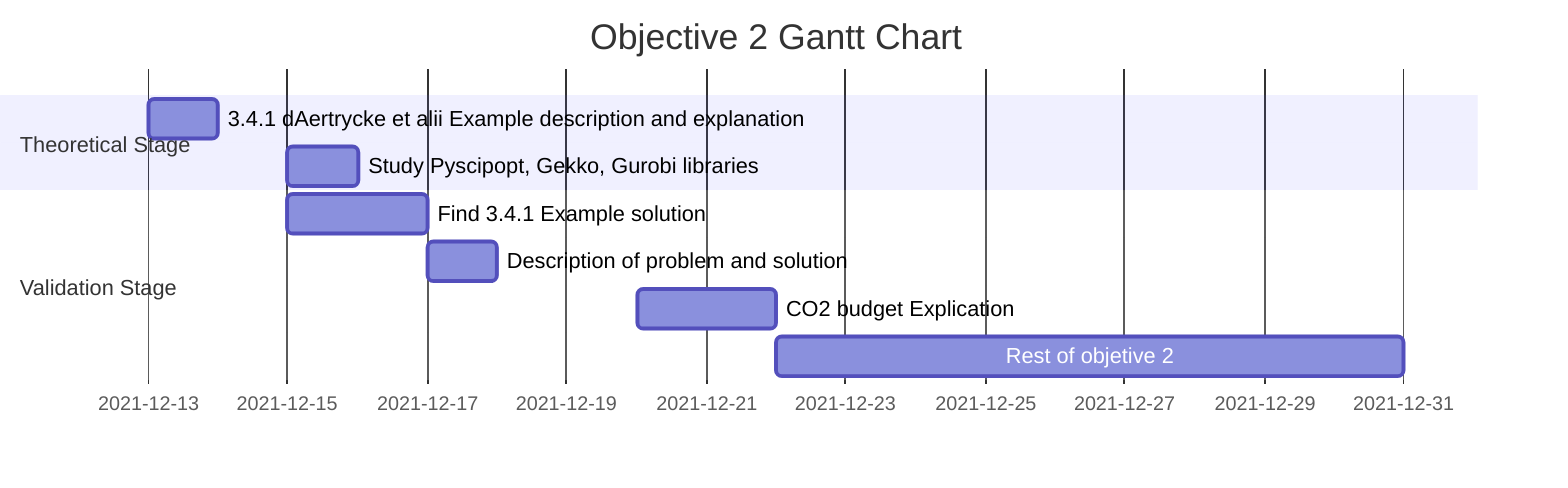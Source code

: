 gantt
    title Objective 2 Gantt Chart
    dateFormat   YYYY-MM-DD
    section Theoretical Stage
    3.4.1 dAertrycke et alii Example description and explanation       :a1, 2021-12-13, 1d
    Study Pyscipopt, Gekko, Gurobi libraries  :a2, 2021-12-15, 1d
    section Validation Stage
    Find 3.4.1 Example solution  :a3, 2021-12-15, 2d
    Description of problem and solution :a4, 2021-12-17, 1d
    CO2 budget Explication        :a5, 2021-12-20, 2d
    Rest of objetive 2           :a6, 2021-12-22, 2021-12-31